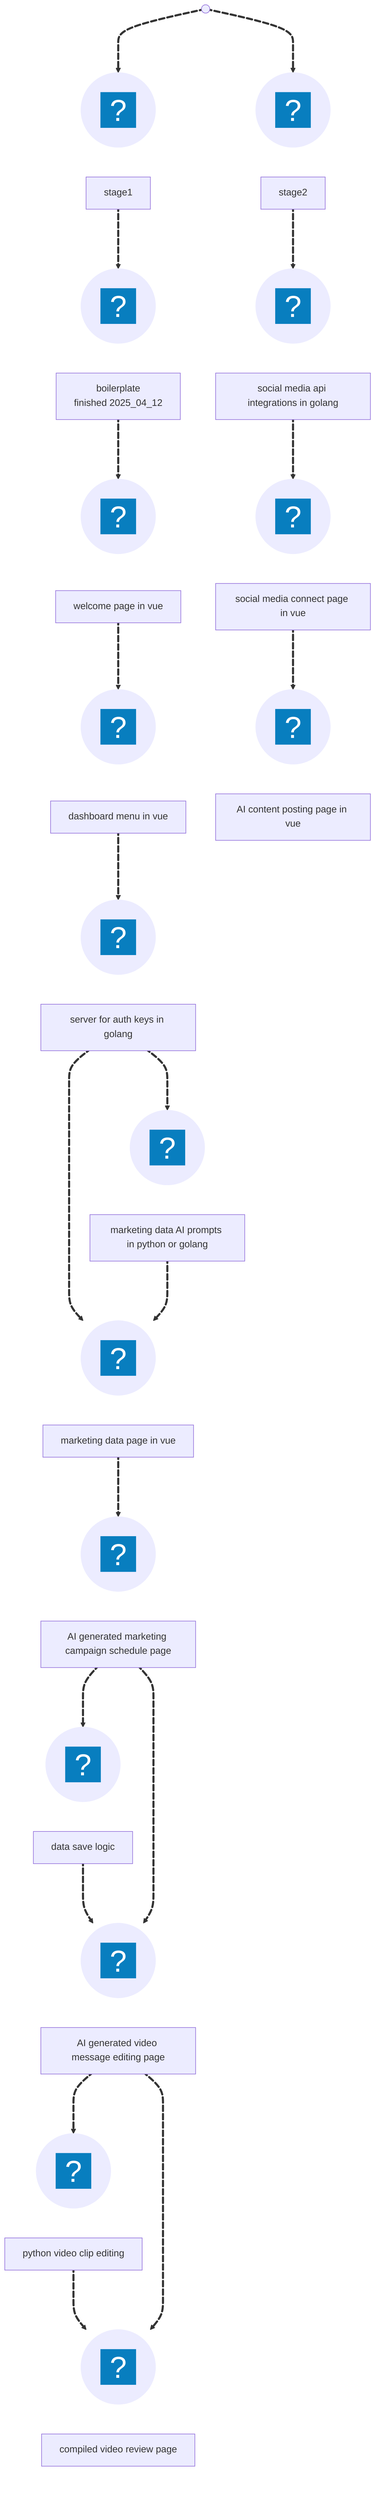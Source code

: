 flowchart TD
    start@{ shape: sm-circ, label: "Small start" }
    
    stage1Icon@{ icon: "mdi:abacus", form: "circle", pos: "b", h: 60 }
    boilIcon@{ icon: "mdi:wall", form: "circle", pos: "b", h: 60 }
    welcomeIcon@{ icon: "mdi:human-greeting-variant", form: "circle", pos: "b", h: 60 }
    dashIcon@{ icon: "mdi:menu-close", form: "circle", pos: "b", h: 60 }
    serverIcon@{ icon: "mdi:key-chain", form: "circle", pos: "b", h: 60 }
    promptsIcon@{ icon: "mdi:robot-happy", form: "circle", pos: "b", h: 60 }
    saveIcon@{ icon: "mdi:file-outline", form: "circle", pos: "b", h: 60 }
    clipsIcon@{ icon: "mdi:film", form: "circle", pos: "b", h: 60 }
    dataIcon@{ icon: "mdi:data-matrix-edit", form: "circle", pos: "b", h: 60 }
    scheduleIcon@{ icon: "mdi:calendar-clock-outline", form: "circle", pos: "b", h: 60 }
    messageIcon@{ icon: "mdi:format-list-text", form: "circle", pos: "b", h: 60 }
    resultIcon@{ icon: "mdi:package-variant-closed-check", form: "circle", pos: "b", h: 60 }

    stage2Icon@{ icon: "mdi:abacus", form: "circle", pos: "b", h: 60 }
    social1Icon@{ icon: "mdi:integrated-circuit-chip", form: "circle", pos: "b", h: 60 }
    social2Icon@{ icon: "mdi:login-variant", form: "circle", pos: "b", h: 60 }
    postIcon@{ icon: "mdi:post", form: "circle", pos: "b", h: 60 }

    stage1["stage1"]
    boil["boilerplate
    finished 2025_04_12"]
    welcome[welcome page in vue]
    dash["dashboard menu in vue"]
    server["server for auth keys in golang"]
    prompts["marketing data AI prompts in python or golang"]
    save["data save logic"]
    clips["python video clip editing"]
    data["marketing data page in vue"]
    schedule["AI generated marketing campaign schedule page"]
    message["AI generated video message editing page"]
    result["compiled video review page"]

    stage2["stage2"]
    social1["social media api integrations in golang"]
    social2["social media connect page in vue"]
    post["AI content posting page in vue"]

    start e1@===> stage1Icon
    start e2@===> stage2Icon
    
    stage1 e3@===> boilIcon
    boil e4@===> welcomeIcon
    welcome e5@===> dashIcon
    dash e6@===> serverIcon
    server e7@===> promptsIcon
    server e8@===> dataIcon
    prompts e9@===> dataIcon
    schedule e10@===> saveIcon
    save e11@===> messageIcon
    data e12@===> scheduleIcon
    schedule e13@===> messageIcon
    message e14@===> clipsIcon
    clips e15@===> resultIcon
    message e16@===> resultIcon

    stage2 e17@===> social1Icon
    social1 e18@===> social2Icon
    social2 e19@===> postIcon

    stage1Icon i@~~~ stage1
    boilIcon i@~~~ boil
    welcomeIcon i@~~~ welcome
    dashIcon i@~~~ dash
    serverIcon i@~~~ server
    promptsIcon i@~~~ prompts
    saveIcon i@~~~ save
    clipsIcon i@~~~ clips
    dataIcon i@~~~ data
    scheduleIcon i@~~~ schedule
    messageIcon i@~~~ message
    resultIcon i@~~~ result

    stage2Icon i@~~~ stage2
    social1Icon i@~~~ social1
    social2Icon i@~~~ social2
    postIcon i@~~~ post

    e1@{ animate: true }
    e2@{ animate: true }
    e3@{ animate: true }
    e4@{ animate: true }
    e5@{ animate: true }
    e6@{ animate: true }
    e7@{ animate: true }
    e8@{ animate: true }
    e9@{ animate: true }
    e10@{ animate: true }
    e11@{ animate: true }
    e12@{ animate: true }
    e13@{ animate: true }
    e14@{ animate: true }
    e15@{ animate: true }
    e16@{ animate: true }
    e17@{ animate: true }
    e18@{ animate: true }
    e19@{ animate: true }
